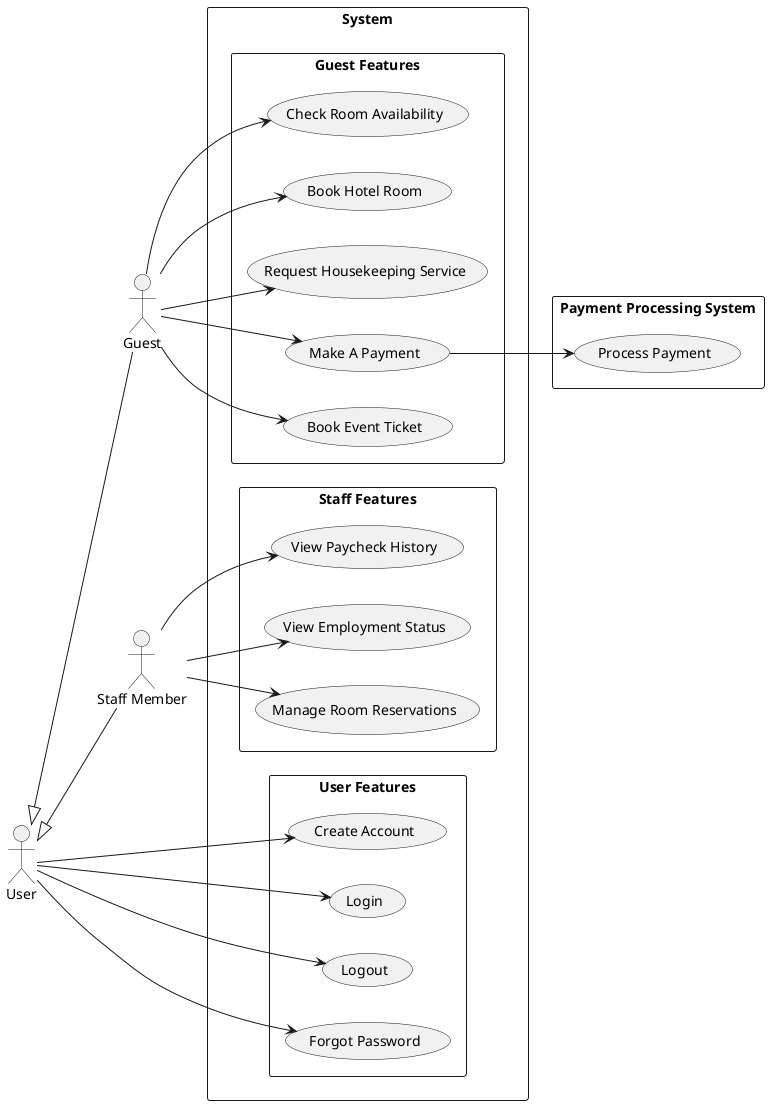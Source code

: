 @startuml
left to right direction

actor Guest as guest
actor "Staff Member" as staff

User <|-- guest
User <|-- staff

rectangle "System" as main_system {
    rectangle "User Features" {
        usecase "Create Account" as uc1
        usecase "Login" as uc2
        usecase "Logout" as uc3
        usecase "Forgot Password" as uc4
    }

    rectangle "Staff Features" {
        usecase "View Paycheck History" as uc5
        usecase "View Employment Status" as uc6
        usecase "Manage Room Reservations" as uc7
    }


    rectangle "Guest Features" {
        usecase "Check Room Availability" as uc12
        usecase "Book Hotel Room" as uc13
        usecase "Request Housekeeping Service" as uc14
        usecase "Make A Payment" as uc15
        usecase "Book Event Ticket" as uc16
    }
}

rectangle "Payment Processing System" as pps {
    usecase "Process Payment" as uc_payment
}

User --> uc1
User --> uc2
User --> uc3
User --> uc4

staff --> uc5
staff--> uc6
staff --> uc7

guest --> uc12
guest --> uc13
guest --> uc14
guest --> uc15
guest --> uc16

uc15 --> uc_payment
@enduml
